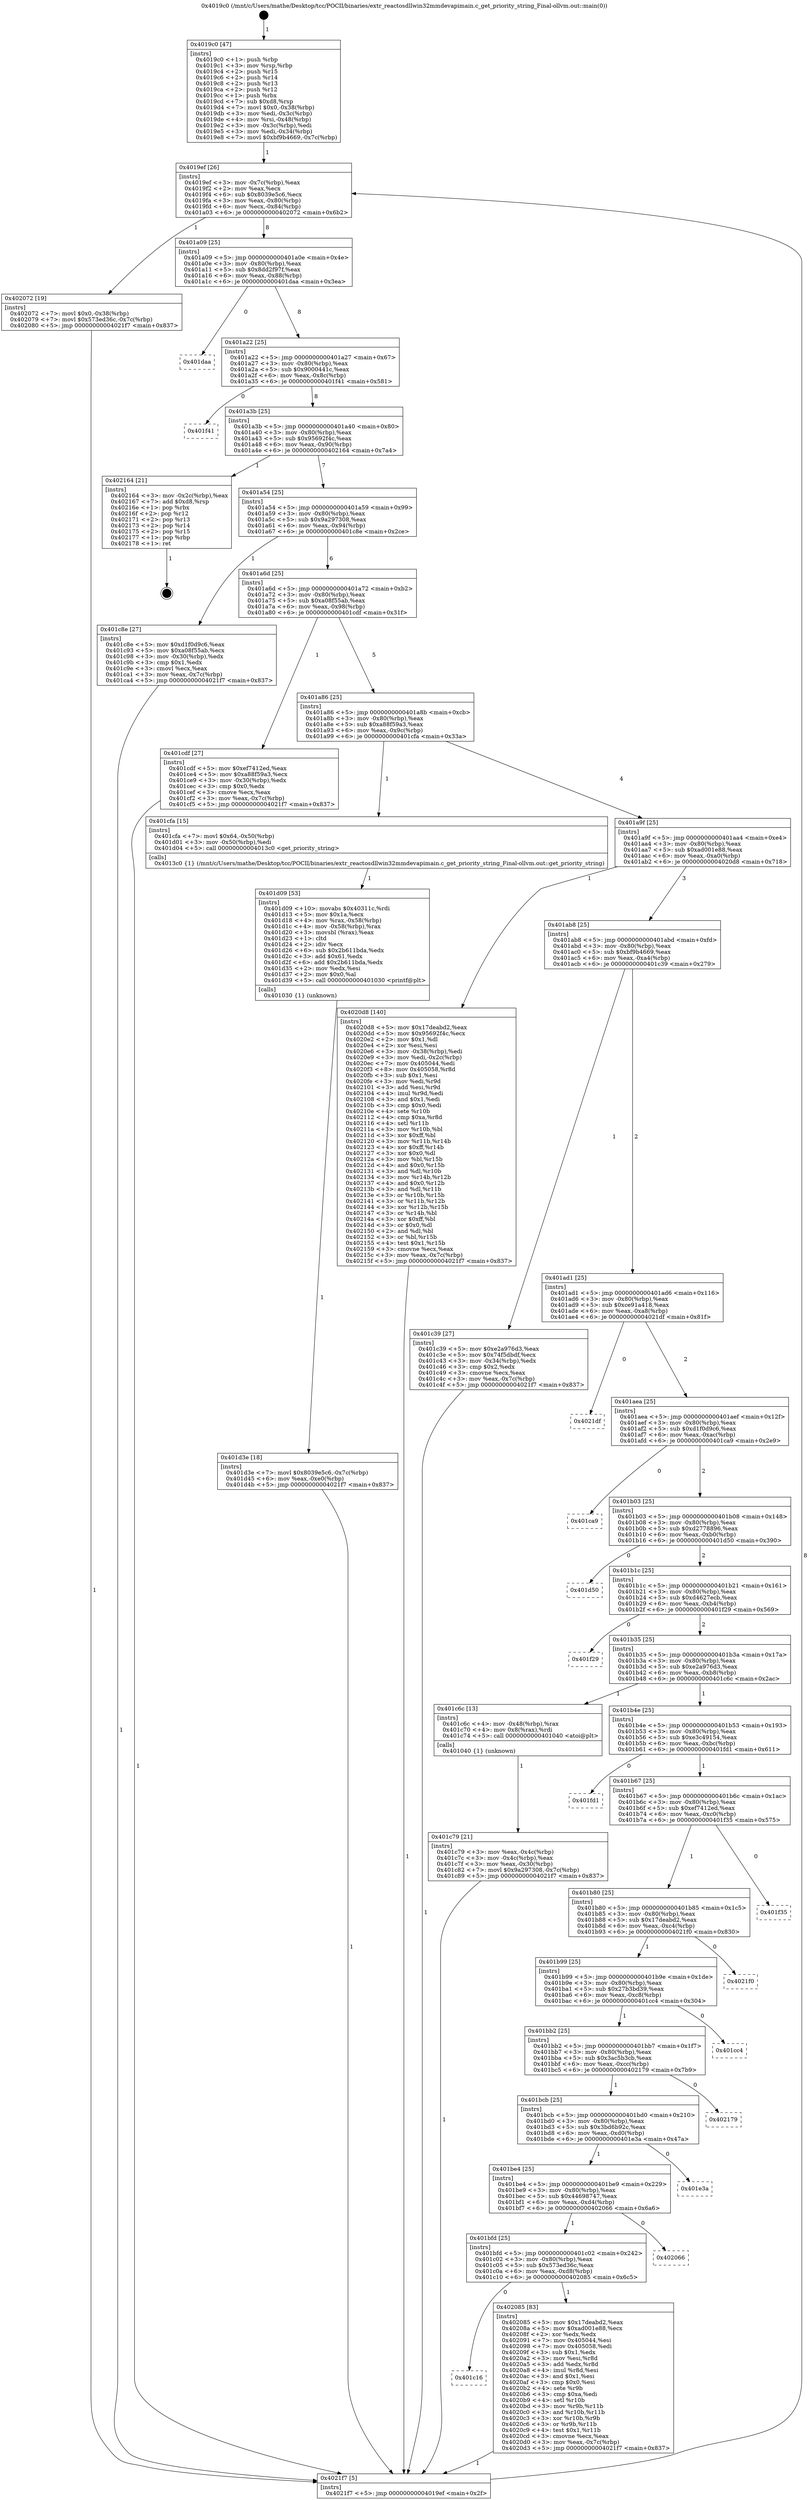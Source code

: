 digraph "0x4019c0" {
  label = "0x4019c0 (/mnt/c/Users/mathe/Desktop/tcc/POCII/binaries/extr_reactosdllwin32mmdevapimain.c_get_priority_string_Final-ollvm.out::main(0))"
  labelloc = "t"
  node[shape=record]

  Entry [label="",width=0.3,height=0.3,shape=circle,fillcolor=black,style=filled]
  "0x4019ef" [label="{
     0x4019ef [26]\l
     | [instrs]\l
     &nbsp;&nbsp;0x4019ef \<+3\>: mov -0x7c(%rbp),%eax\l
     &nbsp;&nbsp;0x4019f2 \<+2\>: mov %eax,%ecx\l
     &nbsp;&nbsp;0x4019f4 \<+6\>: sub $0x8039e5c6,%ecx\l
     &nbsp;&nbsp;0x4019fa \<+3\>: mov %eax,-0x80(%rbp)\l
     &nbsp;&nbsp;0x4019fd \<+6\>: mov %ecx,-0x84(%rbp)\l
     &nbsp;&nbsp;0x401a03 \<+6\>: je 0000000000402072 \<main+0x6b2\>\l
  }"]
  "0x402072" [label="{
     0x402072 [19]\l
     | [instrs]\l
     &nbsp;&nbsp;0x402072 \<+7\>: movl $0x0,-0x38(%rbp)\l
     &nbsp;&nbsp;0x402079 \<+7\>: movl $0x573ed36c,-0x7c(%rbp)\l
     &nbsp;&nbsp;0x402080 \<+5\>: jmp 00000000004021f7 \<main+0x837\>\l
  }"]
  "0x401a09" [label="{
     0x401a09 [25]\l
     | [instrs]\l
     &nbsp;&nbsp;0x401a09 \<+5\>: jmp 0000000000401a0e \<main+0x4e\>\l
     &nbsp;&nbsp;0x401a0e \<+3\>: mov -0x80(%rbp),%eax\l
     &nbsp;&nbsp;0x401a11 \<+5\>: sub $0x8dd2f97f,%eax\l
     &nbsp;&nbsp;0x401a16 \<+6\>: mov %eax,-0x88(%rbp)\l
     &nbsp;&nbsp;0x401a1c \<+6\>: je 0000000000401daa \<main+0x3ea\>\l
  }"]
  Exit [label="",width=0.3,height=0.3,shape=circle,fillcolor=black,style=filled,peripheries=2]
  "0x401daa" [label="{
     0x401daa\l
  }", style=dashed]
  "0x401a22" [label="{
     0x401a22 [25]\l
     | [instrs]\l
     &nbsp;&nbsp;0x401a22 \<+5\>: jmp 0000000000401a27 \<main+0x67\>\l
     &nbsp;&nbsp;0x401a27 \<+3\>: mov -0x80(%rbp),%eax\l
     &nbsp;&nbsp;0x401a2a \<+5\>: sub $0x9000441c,%eax\l
     &nbsp;&nbsp;0x401a2f \<+6\>: mov %eax,-0x8c(%rbp)\l
     &nbsp;&nbsp;0x401a35 \<+6\>: je 0000000000401f41 \<main+0x581\>\l
  }"]
  "0x401c16" [label="{
     0x401c16\l
  }", style=dashed]
  "0x401f41" [label="{
     0x401f41\l
  }", style=dashed]
  "0x401a3b" [label="{
     0x401a3b [25]\l
     | [instrs]\l
     &nbsp;&nbsp;0x401a3b \<+5\>: jmp 0000000000401a40 \<main+0x80\>\l
     &nbsp;&nbsp;0x401a40 \<+3\>: mov -0x80(%rbp),%eax\l
     &nbsp;&nbsp;0x401a43 \<+5\>: sub $0x95692f4c,%eax\l
     &nbsp;&nbsp;0x401a48 \<+6\>: mov %eax,-0x90(%rbp)\l
     &nbsp;&nbsp;0x401a4e \<+6\>: je 0000000000402164 \<main+0x7a4\>\l
  }"]
  "0x402085" [label="{
     0x402085 [83]\l
     | [instrs]\l
     &nbsp;&nbsp;0x402085 \<+5\>: mov $0x17deabd2,%eax\l
     &nbsp;&nbsp;0x40208a \<+5\>: mov $0xad001e88,%ecx\l
     &nbsp;&nbsp;0x40208f \<+2\>: xor %edx,%edx\l
     &nbsp;&nbsp;0x402091 \<+7\>: mov 0x405044,%esi\l
     &nbsp;&nbsp;0x402098 \<+7\>: mov 0x405058,%edi\l
     &nbsp;&nbsp;0x40209f \<+3\>: sub $0x1,%edx\l
     &nbsp;&nbsp;0x4020a2 \<+3\>: mov %esi,%r8d\l
     &nbsp;&nbsp;0x4020a5 \<+3\>: add %edx,%r8d\l
     &nbsp;&nbsp;0x4020a8 \<+4\>: imul %r8d,%esi\l
     &nbsp;&nbsp;0x4020ac \<+3\>: and $0x1,%esi\l
     &nbsp;&nbsp;0x4020af \<+3\>: cmp $0x0,%esi\l
     &nbsp;&nbsp;0x4020b2 \<+4\>: sete %r9b\l
     &nbsp;&nbsp;0x4020b6 \<+3\>: cmp $0xa,%edi\l
     &nbsp;&nbsp;0x4020b9 \<+4\>: setl %r10b\l
     &nbsp;&nbsp;0x4020bd \<+3\>: mov %r9b,%r11b\l
     &nbsp;&nbsp;0x4020c0 \<+3\>: and %r10b,%r11b\l
     &nbsp;&nbsp;0x4020c3 \<+3\>: xor %r10b,%r9b\l
     &nbsp;&nbsp;0x4020c6 \<+3\>: or %r9b,%r11b\l
     &nbsp;&nbsp;0x4020c9 \<+4\>: test $0x1,%r11b\l
     &nbsp;&nbsp;0x4020cd \<+3\>: cmovne %ecx,%eax\l
     &nbsp;&nbsp;0x4020d0 \<+3\>: mov %eax,-0x7c(%rbp)\l
     &nbsp;&nbsp;0x4020d3 \<+5\>: jmp 00000000004021f7 \<main+0x837\>\l
  }"]
  "0x402164" [label="{
     0x402164 [21]\l
     | [instrs]\l
     &nbsp;&nbsp;0x402164 \<+3\>: mov -0x2c(%rbp),%eax\l
     &nbsp;&nbsp;0x402167 \<+7\>: add $0xd8,%rsp\l
     &nbsp;&nbsp;0x40216e \<+1\>: pop %rbx\l
     &nbsp;&nbsp;0x40216f \<+2\>: pop %r12\l
     &nbsp;&nbsp;0x402171 \<+2\>: pop %r13\l
     &nbsp;&nbsp;0x402173 \<+2\>: pop %r14\l
     &nbsp;&nbsp;0x402175 \<+2\>: pop %r15\l
     &nbsp;&nbsp;0x402177 \<+1\>: pop %rbp\l
     &nbsp;&nbsp;0x402178 \<+1\>: ret\l
  }"]
  "0x401a54" [label="{
     0x401a54 [25]\l
     | [instrs]\l
     &nbsp;&nbsp;0x401a54 \<+5\>: jmp 0000000000401a59 \<main+0x99\>\l
     &nbsp;&nbsp;0x401a59 \<+3\>: mov -0x80(%rbp),%eax\l
     &nbsp;&nbsp;0x401a5c \<+5\>: sub $0x9a297308,%eax\l
     &nbsp;&nbsp;0x401a61 \<+6\>: mov %eax,-0x94(%rbp)\l
     &nbsp;&nbsp;0x401a67 \<+6\>: je 0000000000401c8e \<main+0x2ce\>\l
  }"]
  "0x401bfd" [label="{
     0x401bfd [25]\l
     | [instrs]\l
     &nbsp;&nbsp;0x401bfd \<+5\>: jmp 0000000000401c02 \<main+0x242\>\l
     &nbsp;&nbsp;0x401c02 \<+3\>: mov -0x80(%rbp),%eax\l
     &nbsp;&nbsp;0x401c05 \<+5\>: sub $0x573ed36c,%eax\l
     &nbsp;&nbsp;0x401c0a \<+6\>: mov %eax,-0xd8(%rbp)\l
     &nbsp;&nbsp;0x401c10 \<+6\>: je 0000000000402085 \<main+0x6c5\>\l
  }"]
  "0x401c8e" [label="{
     0x401c8e [27]\l
     | [instrs]\l
     &nbsp;&nbsp;0x401c8e \<+5\>: mov $0xd1f0d9c6,%eax\l
     &nbsp;&nbsp;0x401c93 \<+5\>: mov $0xa08f55ab,%ecx\l
     &nbsp;&nbsp;0x401c98 \<+3\>: mov -0x30(%rbp),%edx\l
     &nbsp;&nbsp;0x401c9b \<+3\>: cmp $0x1,%edx\l
     &nbsp;&nbsp;0x401c9e \<+3\>: cmovl %ecx,%eax\l
     &nbsp;&nbsp;0x401ca1 \<+3\>: mov %eax,-0x7c(%rbp)\l
     &nbsp;&nbsp;0x401ca4 \<+5\>: jmp 00000000004021f7 \<main+0x837\>\l
  }"]
  "0x401a6d" [label="{
     0x401a6d [25]\l
     | [instrs]\l
     &nbsp;&nbsp;0x401a6d \<+5\>: jmp 0000000000401a72 \<main+0xb2\>\l
     &nbsp;&nbsp;0x401a72 \<+3\>: mov -0x80(%rbp),%eax\l
     &nbsp;&nbsp;0x401a75 \<+5\>: sub $0xa08f55ab,%eax\l
     &nbsp;&nbsp;0x401a7a \<+6\>: mov %eax,-0x98(%rbp)\l
     &nbsp;&nbsp;0x401a80 \<+6\>: je 0000000000401cdf \<main+0x31f\>\l
  }"]
  "0x402066" [label="{
     0x402066\l
  }", style=dashed]
  "0x401cdf" [label="{
     0x401cdf [27]\l
     | [instrs]\l
     &nbsp;&nbsp;0x401cdf \<+5\>: mov $0xef7412ed,%eax\l
     &nbsp;&nbsp;0x401ce4 \<+5\>: mov $0xa88f59a3,%ecx\l
     &nbsp;&nbsp;0x401ce9 \<+3\>: mov -0x30(%rbp),%edx\l
     &nbsp;&nbsp;0x401cec \<+3\>: cmp $0x0,%edx\l
     &nbsp;&nbsp;0x401cef \<+3\>: cmove %ecx,%eax\l
     &nbsp;&nbsp;0x401cf2 \<+3\>: mov %eax,-0x7c(%rbp)\l
     &nbsp;&nbsp;0x401cf5 \<+5\>: jmp 00000000004021f7 \<main+0x837\>\l
  }"]
  "0x401a86" [label="{
     0x401a86 [25]\l
     | [instrs]\l
     &nbsp;&nbsp;0x401a86 \<+5\>: jmp 0000000000401a8b \<main+0xcb\>\l
     &nbsp;&nbsp;0x401a8b \<+3\>: mov -0x80(%rbp),%eax\l
     &nbsp;&nbsp;0x401a8e \<+5\>: sub $0xa88f59a3,%eax\l
     &nbsp;&nbsp;0x401a93 \<+6\>: mov %eax,-0x9c(%rbp)\l
     &nbsp;&nbsp;0x401a99 \<+6\>: je 0000000000401cfa \<main+0x33a\>\l
  }"]
  "0x401be4" [label="{
     0x401be4 [25]\l
     | [instrs]\l
     &nbsp;&nbsp;0x401be4 \<+5\>: jmp 0000000000401be9 \<main+0x229\>\l
     &nbsp;&nbsp;0x401be9 \<+3\>: mov -0x80(%rbp),%eax\l
     &nbsp;&nbsp;0x401bec \<+5\>: sub $0x44698747,%eax\l
     &nbsp;&nbsp;0x401bf1 \<+6\>: mov %eax,-0xd4(%rbp)\l
     &nbsp;&nbsp;0x401bf7 \<+6\>: je 0000000000402066 \<main+0x6a6\>\l
  }"]
  "0x401cfa" [label="{
     0x401cfa [15]\l
     | [instrs]\l
     &nbsp;&nbsp;0x401cfa \<+7\>: movl $0x64,-0x50(%rbp)\l
     &nbsp;&nbsp;0x401d01 \<+3\>: mov -0x50(%rbp),%edi\l
     &nbsp;&nbsp;0x401d04 \<+5\>: call 00000000004013c0 \<get_priority_string\>\l
     | [calls]\l
     &nbsp;&nbsp;0x4013c0 \{1\} (/mnt/c/Users/mathe/Desktop/tcc/POCII/binaries/extr_reactosdllwin32mmdevapimain.c_get_priority_string_Final-ollvm.out::get_priority_string)\l
  }"]
  "0x401a9f" [label="{
     0x401a9f [25]\l
     | [instrs]\l
     &nbsp;&nbsp;0x401a9f \<+5\>: jmp 0000000000401aa4 \<main+0xe4\>\l
     &nbsp;&nbsp;0x401aa4 \<+3\>: mov -0x80(%rbp),%eax\l
     &nbsp;&nbsp;0x401aa7 \<+5\>: sub $0xad001e88,%eax\l
     &nbsp;&nbsp;0x401aac \<+6\>: mov %eax,-0xa0(%rbp)\l
     &nbsp;&nbsp;0x401ab2 \<+6\>: je 00000000004020d8 \<main+0x718\>\l
  }"]
  "0x401e3a" [label="{
     0x401e3a\l
  }", style=dashed]
  "0x4020d8" [label="{
     0x4020d8 [140]\l
     | [instrs]\l
     &nbsp;&nbsp;0x4020d8 \<+5\>: mov $0x17deabd2,%eax\l
     &nbsp;&nbsp;0x4020dd \<+5\>: mov $0x95692f4c,%ecx\l
     &nbsp;&nbsp;0x4020e2 \<+2\>: mov $0x1,%dl\l
     &nbsp;&nbsp;0x4020e4 \<+2\>: xor %esi,%esi\l
     &nbsp;&nbsp;0x4020e6 \<+3\>: mov -0x38(%rbp),%edi\l
     &nbsp;&nbsp;0x4020e9 \<+3\>: mov %edi,-0x2c(%rbp)\l
     &nbsp;&nbsp;0x4020ec \<+7\>: mov 0x405044,%edi\l
     &nbsp;&nbsp;0x4020f3 \<+8\>: mov 0x405058,%r8d\l
     &nbsp;&nbsp;0x4020fb \<+3\>: sub $0x1,%esi\l
     &nbsp;&nbsp;0x4020fe \<+3\>: mov %edi,%r9d\l
     &nbsp;&nbsp;0x402101 \<+3\>: add %esi,%r9d\l
     &nbsp;&nbsp;0x402104 \<+4\>: imul %r9d,%edi\l
     &nbsp;&nbsp;0x402108 \<+3\>: and $0x1,%edi\l
     &nbsp;&nbsp;0x40210b \<+3\>: cmp $0x0,%edi\l
     &nbsp;&nbsp;0x40210e \<+4\>: sete %r10b\l
     &nbsp;&nbsp;0x402112 \<+4\>: cmp $0xa,%r8d\l
     &nbsp;&nbsp;0x402116 \<+4\>: setl %r11b\l
     &nbsp;&nbsp;0x40211a \<+3\>: mov %r10b,%bl\l
     &nbsp;&nbsp;0x40211d \<+3\>: xor $0xff,%bl\l
     &nbsp;&nbsp;0x402120 \<+3\>: mov %r11b,%r14b\l
     &nbsp;&nbsp;0x402123 \<+4\>: xor $0xff,%r14b\l
     &nbsp;&nbsp;0x402127 \<+3\>: xor $0x0,%dl\l
     &nbsp;&nbsp;0x40212a \<+3\>: mov %bl,%r15b\l
     &nbsp;&nbsp;0x40212d \<+4\>: and $0x0,%r15b\l
     &nbsp;&nbsp;0x402131 \<+3\>: and %dl,%r10b\l
     &nbsp;&nbsp;0x402134 \<+3\>: mov %r14b,%r12b\l
     &nbsp;&nbsp;0x402137 \<+4\>: and $0x0,%r12b\l
     &nbsp;&nbsp;0x40213b \<+3\>: and %dl,%r11b\l
     &nbsp;&nbsp;0x40213e \<+3\>: or %r10b,%r15b\l
     &nbsp;&nbsp;0x402141 \<+3\>: or %r11b,%r12b\l
     &nbsp;&nbsp;0x402144 \<+3\>: xor %r12b,%r15b\l
     &nbsp;&nbsp;0x402147 \<+3\>: or %r14b,%bl\l
     &nbsp;&nbsp;0x40214a \<+3\>: xor $0xff,%bl\l
     &nbsp;&nbsp;0x40214d \<+3\>: or $0x0,%dl\l
     &nbsp;&nbsp;0x402150 \<+2\>: and %dl,%bl\l
     &nbsp;&nbsp;0x402152 \<+3\>: or %bl,%r15b\l
     &nbsp;&nbsp;0x402155 \<+4\>: test $0x1,%r15b\l
     &nbsp;&nbsp;0x402159 \<+3\>: cmovne %ecx,%eax\l
     &nbsp;&nbsp;0x40215c \<+3\>: mov %eax,-0x7c(%rbp)\l
     &nbsp;&nbsp;0x40215f \<+5\>: jmp 00000000004021f7 \<main+0x837\>\l
  }"]
  "0x401ab8" [label="{
     0x401ab8 [25]\l
     | [instrs]\l
     &nbsp;&nbsp;0x401ab8 \<+5\>: jmp 0000000000401abd \<main+0xfd\>\l
     &nbsp;&nbsp;0x401abd \<+3\>: mov -0x80(%rbp),%eax\l
     &nbsp;&nbsp;0x401ac0 \<+5\>: sub $0xbf9b4669,%eax\l
     &nbsp;&nbsp;0x401ac5 \<+6\>: mov %eax,-0xa4(%rbp)\l
     &nbsp;&nbsp;0x401acb \<+6\>: je 0000000000401c39 \<main+0x279\>\l
  }"]
  "0x401bcb" [label="{
     0x401bcb [25]\l
     | [instrs]\l
     &nbsp;&nbsp;0x401bcb \<+5\>: jmp 0000000000401bd0 \<main+0x210\>\l
     &nbsp;&nbsp;0x401bd0 \<+3\>: mov -0x80(%rbp),%eax\l
     &nbsp;&nbsp;0x401bd3 \<+5\>: sub $0x3bd6b92c,%eax\l
     &nbsp;&nbsp;0x401bd8 \<+6\>: mov %eax,-0xd0(%rbp)\l
     &nbsp;&nbsp;0x401bde \<+6\>: je 0000000000401e3a \<main+0x47a\>\l
  }"]
  "0x401c39" [label="{
     0x401c39 [27]\l
     | [instrs]\l
     &nbsp;&nbsp;0x401c39 \<+5\>: mov $0xe2a976d3,%eax\l
     &nbsp;&nbsp;0x401c3e \<+5\>: mov $0x74f5dbdf,%ecx\l
     &nbsp;&nbsp;0x401c43 \<+3\>: mov -0x34(%rbp),%edx\l
     &nbsp;&nbsp;0x401c46 \<+3\>: cmp $0x2,%edx\l
     &nbsp;&nbsp;0x401c49 \<+3\>: cmovne %ecx,%eax\l
     &nbsp;&nbsp;0x401c4c \<+3\>: mov %eax,-0x7c(%rbp)\l
     &nbsp;&nbsp;0x401c4f \<+5\>: jmp 00000000004021f7 \<main+0x837\>\l
  }"]
  "0x401ad1" [label="{
     0x401ad1 [25]\l
     | [instrs]\l
     &nbsp;&nbsp;0x401ad1 \<+5\>: jmp 0000000000401ad6 \<main+0x116\>\l
     &nbsp;&nbsp;0x401ad6 \<+3\>: mov -0x80(%rbp),%eax\l
     &nbsp;&nbsp;0x401ad9 \<+5\>: sub $0xce91a418,%eax\l
     &nbsp;&nbsp;0x401ade \<+6\>: mov %eax,-0xa8(%rbp)\l
     &nbsp;&nbsp;0x401ae4 \<+6\>: je 00000000004021df \<main+0x81f\>\l
  }"]
  "0x4021f7" [label="{
     0x4021f7 [5]\l
     | [instrs]\l
     &nbsp;&nbsp;0x4021f7 \<+5\>: jmp 00000000004019ef \<main+0x2f\>\l
  }"]
  "0x4019c0" [label="{
     0x4019c0 [47]\l
     | [instrs]\l
     &nbsp;&nbsp;0x4019c0 \<+1\>: push %rbp\l
     &nbsp;&nbsp;0x4019c1 \<+3\>: mov %rsp,%rbp\l
     &nbsp;&nbsp;0x4019c4 \<+2\>: push %r15\l
     &nbsp;&nbsp;0x4019c6 \<+2\>: push %r14\l
     &nbsp;&nbsp;0x4019c8 \<+2\>: push %r13\l
     &nbsp;&nbsp;0x4019ca \<+2\>: push %r12\l
     &nbsp;&nbsp;0x4019cc \<+1\>: push %rbx\l
     &nbsp;&nbsp;0x4019cd \<+7\>: sub $0xd8,%rsp\l
     &nbsp;&nbsp;0x4019d4 \<+7\>: movl $0x0,-0x38(%rbp)\l
     &nbsp;&nbsp;0x4019db \<+3\>: mov %edi,-0x3c(%rbp)\l
     &nbsp;&nbsp;0x4019de \<+4\>: mov %rsi,-0x48(%rbp)\l
     &nbsp;&nbsp;0x4019e2 \<+3\>: mov -0x3c(%rbp),%edi\l
     &nbsp;&nbsp;0x4019e5 \<+3\>: mov %edi,-0x34(%rbp)\l
     &nbsp;&nbsp;0x4019e8 \<+7\>: movl $0xbf9b4669,-0x7c(%rbp)\l
  }"]
  "0x402179" [label="{
     0x402179\l
  }", style=dashed]
  "0x4021df" [label="{
     0x4021df\l
  }", style=dashed]
  "0x401aea" [label="{
     0x401aea [25]\l
     | [instrs]\l
     &nbsp;&nbsp;0x401aea \<+5\>: jmp 0000000000401aef \<main+0x12f\>\l
     &nbsp;&nbsp;0x401aef \<+3\>: mov -0x80(%rbp),%eax\l
     &nbsp;&nbsp;0x401af2 \<+5\>: sub $0xd1f0d9c6,%eax\l
     &nbsp;&nbsp;0x401af7 \<+6\>: mov %eax,-0xac(%rbp)\l
     &nbsp;&nbsp;0x401afd \<+6\>: je 0000000000401ca9 \<main+0x2e9\>\l
  }"]
  "0x401bb2" [label="{
     0x401bb2 [25]\l
     | [instrs]\l
     &nbsp;&nbsp;0x401bb2 \<+5\>: jmp 0000000000401bb7 \<main+0x1f7\>\l
     &nbsp;&nbsp;0x401bb7 \<+3\>: mov -0x80(%rbp),%eax\l
     &nbsp;&nbsp;0x401bba \<+5\>: sub $0x3ac5b3cb,%eax\l
     &nbsp;&nbsp;0x401bbf \<+6\>: mov %eax,-0xcc(%rbp)\l
     &nbsp;&nbsp;0x401bc5 \<+6\>: je 0000000000402179 \<main+0x7b9\>\l
  }"]
  "0x401ca9" [label="{
     0x401ca9\l
  }", style=dashed]
  "0x401b03" [label="{
     0x401b03 [25]\l
     | [instrs]\l
     &nbsp;&nbsp;0x401b03 \<+5\>: jmp 0000000000401b08 \<main+0x148\>\l
     &nbsp;&nbsp;0x401b08 \<+3\>: mov -0x80(%rbp),%eax\l
     &nbsp;&nbsp;0x401b0b \<+5\>: sub $0xd2778896,%eax\l
     &nbsp;&nbsp;0x401b10 \<+6\>: mov %eax,-0xb0(%rbp)\l
     &nbsp;&nbsp;0x401b16 \<+6\>: je 0000000000401d50 \<main+0x390\>\l
  }"]
  "0x401cc4" [label="{
     0x401cc4\l
  }", style=dashed]
  "0x401d50" [label="{
     0x401d50\l
  }", style=dashed]
  "0x401b1c" [label="{
     0x401b1c [25]\l
     | [instrs]\l
     &nbsp;&nbsp;0x401b1c \<+5\>: jmp 0000000000401b21 \<main+0x161\>\l
     &nbsp;&nbsp;0x401b21 \<+3\>: mov -0x80(%rbp),%eax\l
     &nbsp;&nbsp;0x401b24 \<+5\>: sub $0xd4627ecb,%eax\l
     &nbsp;&nbsp;0x401b29 \<+6\>: mov %eax,-0xb4(%rbp)\l
     &nbsp;&nbsp;0x401b2f \<+6\>: je 0000000000401f29 \<main+0x569\>\l
  }"]
  "0x401b99" [label="{
     0x401b99 [25]\l
     | [instrs]\l
     &nbsp;&nbsp;0x401b99 \<+5\>: jmp 0000000000401b9e \<main+0x1de\>\l
     &nbsp;&nbsp;0x401b9e \<+3\>: mov -0x80(%rbp),%eax\l
     &nbsp;&nbsp;0x401ba1 \<+5\>: sub $0x27b3bd39,%eax\l
     &nbsp;&nbsp;0x401ba6 \<+6\>: mov %eax,-0xc8(%rbp)\l
     &nbsp;&nbsp;0x401bac \<+6\>: je 0000000000401cc4 \<main+0x304\>\l
  }"]
  "0x401f29" [label="{
     0x401f29\l
  }", style=dashed]
  "0x401b35" [label="{
     0x401b35 [25]\l
     | [instrs]\l
     &nbsp;&nbsp;0x401b35 \<+5\>: jmp 0000000000401b3a \<main+0x17a\>\l
     &nbsp;&nbsp;0x401b3a \<+3\>: mov -0x80(%rbp),%eax\l
     &nbsp;&nbsp;0x401b3d \<+5\>: sub $0xe2a976d3,%eax\l
     &nbsp;&nbsp;0x401b42 \<+6\>: mov %eax,-0xb8(%rbp)\l
     &nbsp;&nbsp;0x401b48 \<+6\>: je 0000000000401c6c \<main+0x2ac\>\l
  }"]
  "0x4021f0" [label="{
     0x4021f0\l
  }", style=dashed]
  "0x401c6c" [label="{
     0x401c6c [13]\l
     | [instrs]\l
     &nbsp;&nbsp;0x401c6c \<+4\>: mov -0x48(%rbp),%rax\l
     &nbsp;&nbsp;0x401c70 \<+4\>: mov 0x8(%rax),%rdi\l
     &nbsp;&nbsp;0x401c74 \<+5\>: call 0000000000401040 \<atoi@plt\>\l
     | [calls]\l
     &nbsp;&nbsp;0x401040 \{1\} (unknown)\l
  }"]
  "0x401b4e" [label="{
     0x401b4e [25]\l
     | [instrs]\l
     &nbsp;&nbsp;0x401b4e \<+5\>: jmp 0000000000401b53 \<main+0x193\>\l
     &nbsp;&nbsp;0x401b53 \<+3\>: mov -0x80(%rbp),%eax\l
     &nbsp;&nbsp;0x401b56 \<+5\>: sub $0xe3c49154,%eax\l
     &nbsp;&nbsp;0x401b5b \<+6\>: mov %eax,-0xbc(%rbp)\l
     &nbsp;&nbsp;0x401b61 \<+6\>: je 0000000000401fd1 \<main+0x611\>\l
  }"]
  "0x401c79" [label="{
     0x401c79 [21]\l
     | [instrs]\l
     &nbsp;&nbsp;0x401c79 \<+3\>: mov %eax,-0x4c(%rbp)\l
     &nbsp;&nbsp;0x401c7c \<+3\>: mov -0x4c(%rbp),%eax\l
     &nbsp;&nbsp;0x401c7f \<+3\>: mov %eax,-0x30(%rbp)\l
     &nbsp;&nbsp;0x401c82 \<+7\>: movl $0x9a297308,-0x7c(%rbp)\l
     &nbsp;&nbsp;0x401c89 \<+5\>: jmp 00000000004021f7 \<main+0x837\>\l
  }"]
  "0x401d09" [label="{
     0x401d09 [53]\l
     | [instrs]\l
     &nbsp;&nbsp;0x401d09 \<+10\>: movabs $0x40311c,%rdi\l
     &nbsp;&nbsp;0x401d13 \<+5\>: mov $0x1a,%ecx\l
     &nbsp;&nbsp;0x401d18 \<+4\>: mov %rax,-0x58(%rbp)\l
     &nbsp;&nbsp;0x401d1c \<+4\>: mov -0x58(%rbp),%rax\l
     &nbsp;&nbsp;0x401d20 \<+3\>: movsbl (%rax),%eax\l
     &nbsp;&nbsp;0x401d23 \<+1\>: cltd\l
     &nbsp;&nbsp;0x401d24 \<+2\>: idiv %ecx\l
     &nbsp;&nbsp;0x401d26 \<+6\>: sub $0x2b611bda,%edx\l
     &nbsp;&nbsp;0x401d2c \<+3\>: add $0x61,%edx\l
     &nbsp;&nbsp;0x401d2f \<+6\>: add $0x2b611bda,%edx\l
     &nbsp;&nbsp;0x401d35 \<+2\>: mov %edx,%esi\l
     &nbsp;&nbsp;0x401d37 \<+2\>: mov $0x0,%al\l
     &nbsp;&nbsp;0x401d39 \<+5\>: call 0000000000401030 \<printf@plt\>\l
     | [calls]\l
     &nbsp;&nbsp;0x401030 \{1\} (unknown)\l
  }"]
  "0x401d3e" [label="{
     0x401d3e [18]\l
     | [instrs]\l
     &nbsp;&nbsp;0x401d3e \<+7\>: movl $0x8039e5c6,-0x7c(%rbp)\l
     &nbsp;&nbsp;0x401d45 \<+6\>: mov %eax,-0xe0(%rbp)\l
     &nbsp;&nbsp;0x401d4b \<+5\>: jmp 00000000004021f7 \<main+0x837\>\l
  }"]
  "0x401b80" [label="{
     0x401b80 [25]\l
     | [instrs]\l
     &nbsp;&nbsp;0x401b80 \<+5\>: jmp 0000000000401b85 \<main+0x1c5\>\l
     &nbsp;&nbsp;0x401b85 \<+3\>: mov -0x80(%rbp),%eax\l
     &nbsp;&nbsp;0x401b88 \<+5\>: sub $0x17deabd2,%eax\l
     &nbsp;&nbsp;0x401b8d \<+6\>: mov %eax,-0xc4(%rbp)\l
     &nbsp;&nbsp;0x401b93 \<+6\>: je 00000000004021f0 \<main+0x830\>\l
  }"]
  "0x401fd1" [label="{
     0x401fd1\l
  }", style=dashed]
  "0x401b67" [label="{
     0x401b67 [25]\l
     | [instrs]\l
     &nbsp;&nbsp;0x401b67 \<+5\>: jmp 0000000000401b6c \<main+0x1ac\>\l
     &nbsp;&nbsp;0x401b6c \<+3\>: mov -0x80(%rbp),%eax\l
     &nbsp;&nbsp;0x401b6f \<+5\>: sub $0xef7412ed,%eax\l
     &nbsp;&nbsp;0x401b74 \<+6\>: mov %eax,-0xc0(%rbp)\l
     &nbsp;&nbsp;0x401b7a \<+6\>: je 0000000000401f35 \<main+0x575\>\l
  }"]
  "0x401f35" [label="{
     0x401f35\l
  }", style=dashed]
  Entry -> "0x4019c0" [label=" 1"]
  "0x4019ef" -> "0x402072" [label=" 1"]
  "0x4019ef" -> "0x401a09" [label=" 8"]
  "0x402164" -> Exit [label=" 1"]
  "0x401a09" -> "0x401daa" [label=" 0"]
  "0x401a09" -> "0x401a22" [label=" 8"]
  "0x4020d8" -> "0x4021f7" [label=" 1"]
  "0x401a22" -> "0x401f41" [label=" 0"]
  "0x401a22" -> "0x401a3b" [label=" 8"]
  "0x402085" -> "0x4021f7" [label=" 1"]
  "0x401a3b" -> "0x402164" [label=" 1"]
  "0x401a3b" -> "0x401a54" [label=" 7"]
  "0x401bfd" -> "0x401c16" [label=" 0"]
  "0x401a54" -> "0x401c8e" [label=" 1"]
  "0x401a54" -> "0x401a6d" [label=" 6"]
  "0x401bfd" -> "0x402085" [label=" 1"]
  "0x401a6d" -> "0x401cdf" [label=" 1"]
  "0x401a6d" -> "0x401a86" [label=" 5"]
  "0x401be4" -> "0x401bfd" [label=" 1"]
  "0x401a86" -> "0x401cfa" [label=" 1"]
  "0x401a86" -> "0x401a9f" [label=" 4"]
  "0x401be4" -> "0x402066" [label=" 0"]
  "0x401a9f" -> "0x4020d8" [label=" 1"]
  "0x401a9f" -> "0x401ab8" [label=" 3"]
  "0x401bcb" -> "0x401be4" [label=" 1"]
  "0x401ab8" -> "0x401c39" [label=" 1"]
  "0x401ab8" -> "0x401ad1" [label=" 2"]
  "0x401c39" -> "0x4021f7" [label=" 1"]
  "0x4019c0" -> "0x4019ef" [label=" 1"]
  "0x4021f7" -> "0x4019ef" [label=" 8"]
  "0x401bcb" -> "0x401e3a" [label=" 0"]
  "0x401ad1" -> "0x4021df" [label=" 0"]
  "0x401ad1" -> "0x401aea" [label=" 2"]
  "0x401bb2" -> "0x401bcb" [label=" 1"]
  "0x401aea" -> "0x401ca9" [label=" 0"]
  "0x401aea" -> "0x401b03" [label=" 2"]
  "0x401bb2" -> "0x402179" [label=" 0"]
  "0x401b03" -> "0x401d50" [label=" 0"]
  "0x401b03" -> "0x401b1c" [label=" 2"]
  "0x401b99" -> "0x401bb2" [label=" 1"]
  "0x401b1c" -> "0x401f29" [label=" 0"]
  "0x401b1c" -> "0x401b35" [label=" 2"]
  "0x401b99" -> "0x401cc4" [label=" 0"]
  "0x401b35" -> "0x401c6c" [label=" 1"]
  "0x401b35" -> "0x401b4e" [label=" 1"]
  "0x401c6c" -> "0x401c79" [label=" 1"]
  "0x401c79" -> "0x4021f7" [label=" 1"]
  "0x401c8e" -> "0x4021f7" [label=" 1"]
  "0x401cdf" -> "0x4021f7" [label=" 1"]
  "0x401cfa" -> "0x401d09" [label=" 1"]
  "0x401d09" -> "0x401d3e" [label=" 1"]
  "0x401d3e" -> "0x4021f7" [label=" 1"]
  "0x402072" -> "0x4021f7" [label=" 1"]
  "0x401b80" -> "0x401b99" [label=" 1"]
  "0x401b4e" -> "0x401fd1" [label=" 0"]
  "0x401b4e" -> "0x401b67" [label=" 1"]
  "0x401b80" -> "0x4021f0" [label=" 0"]
  "0x401b67" -> "0x401f35" [label=" 0"]
  "0x401b67" -> "0x401b80" [label=" 1"]
}
